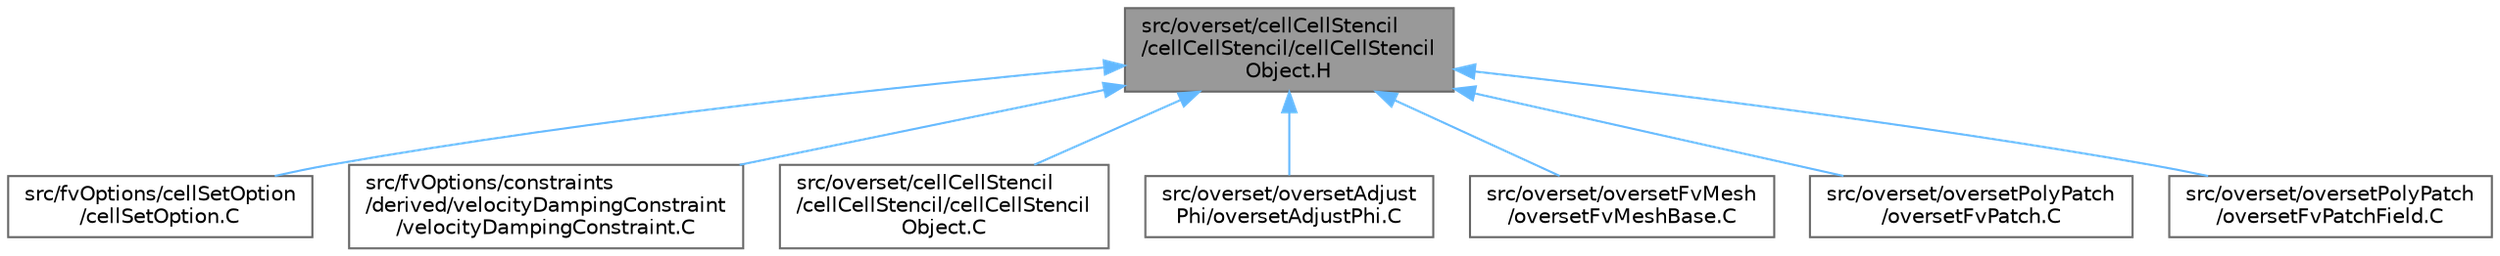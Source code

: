 digraph "src/overset/cellCellStencil/cellCellStencil/cellCellStencilObject.H"
{
 // LATEX_PDF_SIZE
  bgcolor="transparent";
  edge [fontname=Helvetica,fontsize=10,labelfontname=Helvetica,labelfontsize=10];
  node [fontname=Helvetica,fontsize=10,shape=box,height=0.2,width=0.4];
  Node1 [id="Node000001",label="src/overset/cellCellStencil\l/cellCellStencil/cellCellStencil\lObject.H",height=0.2,width=0.4,color="gray40", fillcolor="grey60", style="filled", fontcolor="black",tooltip=" "];
  Node1 -> Node2 [id="edge1_Node000001_Node000002",dir="back",color="steelblue1",style="solid",tooltip=" "];
  Node2 [id="Node000002",label="src/fvOptions/cellSetOption\l/cellSetOption.C",height=0.2,width=0.4,color="grey40", fillcolor="white", style="filled",URL="$cellSetOption_8C.html",tooltip=" "];
  Node1 -> Node3 [id="edge2_Node000001_Node000003",dir="back",color="steelblue1",style="solid",tooltip=" "];
  Node3 [id="Node000003",label="src/fvOptions/constraints\l/derived/velocityDampingConstraint\l/velocityDampingConstraint.C",height=0.2,width=0.4,color="grey40", fillcolor="white", style="filled",URL="$velocityDampingConstraint_8C.html",tooltip=" "];
  Node1 -> Node4 [id="edge3_Node000001_Node000004",dir="back",color="steelblue1",style="solid",tooltip=" "];
  Node4 [id="Node000004",label="src/overset/cellCellStencil\l/cellCellStencil/cellCellStencil\lObject.C",height=0.2,width=0.4,color="grey40", fillcolor="white", style="filled",URL="$cellCellStencilObject_8C.html",tooltip=" "];
  Node1 -> Node5 [id="edge4_Node000001_Node000005",dir="back",color="steelblue1",style="solid",tooltip=" "];
  Node5 [id="Node000005",label="src/overset/oversetAdjust\lPhi/oversetAdjustPhi.C",height=0.2,width=0.4,color="grey40", fillcolor="white", style="filled",URL="$oversetAdjustPhi_8C.html",tooltip=" "];
  Node1 -> Node6 [id="edge5_Node000001_Node000006",dir="back",color="steelblue1",style="solid",tooltip=" "];
  Node6 [id="Node000006",label="src/overset/oversetFvMesh\l/oversetFvMeshBase.C",height=0.2,width=0.4,color="grey40", fillcolor="white", style="filled",URL="$oversetFvMeshBase_8C.html",tooltip=" "];
  Node1 -> Node7 [id="edge6_Node000001_Node000007",dir="back",color="steelblue1",style="solid",tooltip=" "];
  Node7 [id="Node000007",label="src/overset/oversetPolyPatch\l/oversetFvPatch.C",height=0.2,width=0.4,color="grey40", fillcolor="white", style="filled",URL="$oversetFvPatch_8C.html",tooltip=" "];
  Node1 -> Node8 [id="edge7_Node000001_Node000008",dir="back",color="steelblue1",style="solid",tooltip=" "];
  Node8 [id="Node000008",label="src/overset/oversetPolyPatch\l/oversetFvPatchField.C",height=0.2,width=0.4,color="grey40", fillcolor="white", style="filled",URL="$oversetFvPatchField_8C.html",tooltip=" "];
}
